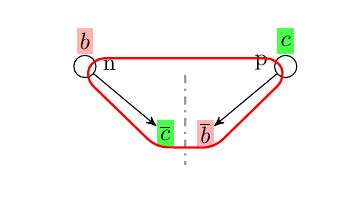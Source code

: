 \usetikzlibrary{arrows,fit}
\begin{tikzpicture}
[
	scale=0.85,
	transform shape
%	edge from parent/.style={draw,->,>=stealth'}
]

%\path[use as bounding box] (-30mm,7mm) rectangle (111mm,-40mm);

\definecolor{ref1col}{rgb}{0.6,0.6,1.0}
\definecolor{ref2col}{rgb}{1.0,0.7,0.7}
\definecolor{ref3col}{rgb}{0.3,1.0,0.3}
\definecolor{ref4col}{rgb}{1.0,0.3,1.0}
\definecolor{tprcol}{rgb}{0.0,0.8, 0.8}

\tikzstyle{state}=[draw,circle]
\tikzstyle{trans}=[draw,->,>=stealth']
\tikzstyle{abstr}=[draw,dotted,thick]
\tikzstyle{ref}=[minimum height=4mm,rectangle,inner sep=0.5mm]
\tikzstyle{sepline}=[draw=black!40,thick,dashdotted]
\tikzstyle{tprbox}=[thick,draw=black,fill=tprcol,yshift=-4mm]


% Automaton 2
\node[state] (bq1) {};
\node[] (br4) [below of=bq1] {};
\node[] (br3) [node distance=6mm,left of=br4] {};
\node[] (br5) [node distance=6mm,right of=br4] {};
\node[ref,fill=ref3col] (br2) [node distance=6mm,right of=br5] {$\overline{c}$};

\draw (bq1) edge[trans] node[near start,label={above:n}] (br2mid) {} (br2);

\node[anchor=south,ref,fill=ref2col] at (bq1.north) {$b$};

\node (badfdfds) [right of=bq1,xshift=5mm] {};
\node (badfdfds2) [below of=badfdfds,yshift=-6mm] {};
\draw[sepline] (badfdfds) edge (badfdfds2);


% Automaton 3
\node[state] (cq1) [right of=bq1,xshift=20mm] {};
\node[] (cr4) [below of=cq1] {};
\node[] (cr3) [node distance=6mm,left of=cr4] {};
\node[ref,fill=ref2col] (cr1) [node distance=6mm,left of=cr3] {$\overline{b}$};
\node[] (cr5) [node distance=6mm,right of=cr4] {};

\draw (cq1) edge[trans] node[near start,label={above:p}] (cr1mid) {} (cr1);

\node[anchor=south,ref,fill=ref3col] at (cq1.north) {$c$};


% knots
\draw[thick,red,rounded corners] (br2.south west) -- (bq1.south) -- (bq1.north east) -- (cq1.north west) -- (cq1.south) -- (cr1.south east) -- cycle;

\end{tikzpicture}